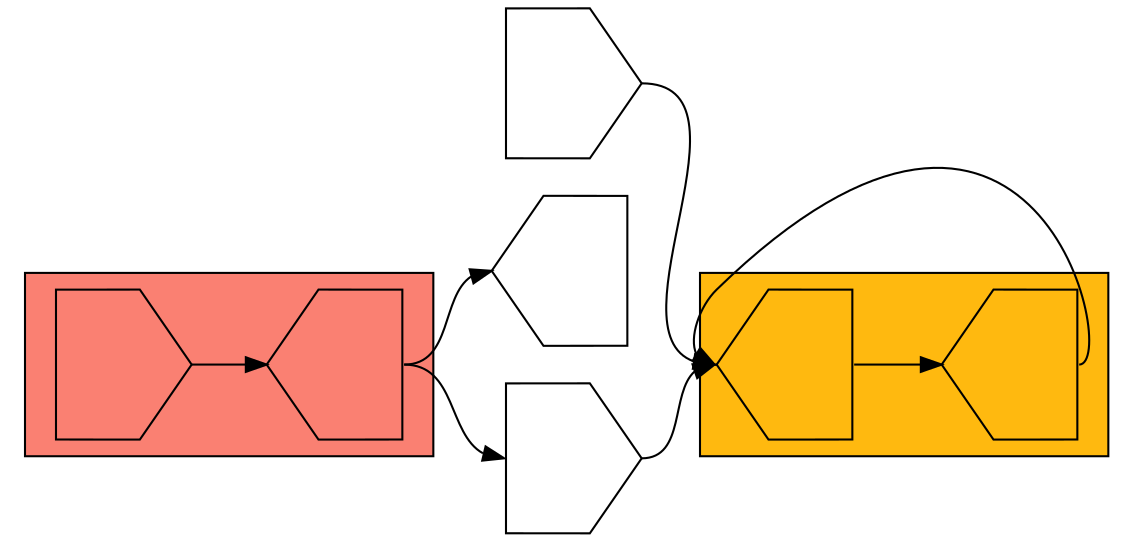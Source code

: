 digraph asm {
	rotate=90;
	edge [headport=n,tailport=s];
subgraph cluster_C13848_3275 {
	13848 [label="",height=1,width=1,shape=invhouse];
	3275 [label="",height=1,width=1,shape=house];
	style=filled;
	fillcolor=salmon;
}
subgraph cluster_Y7521_1878 {
	7521 [label="",height=1,width=1,shape=house];
	1878 [label="",height=1,width=1,shape=house];
	style=filled;
	fillcolor=darkgoldenrod1;
}
	6684 [label="",height=1,width=1,shape=invhouse];
	12588 [label="",height=1,width=1,shape=invhouse];
	6763 [label="",height=1,width=1,shape=house];
	13848 -> 3275
	3275 -> 6684
	3275 -> 6763
	6684 -> 7521
	7521 -> 1878
	1878 -> 7521
	12588 -> 7521
}